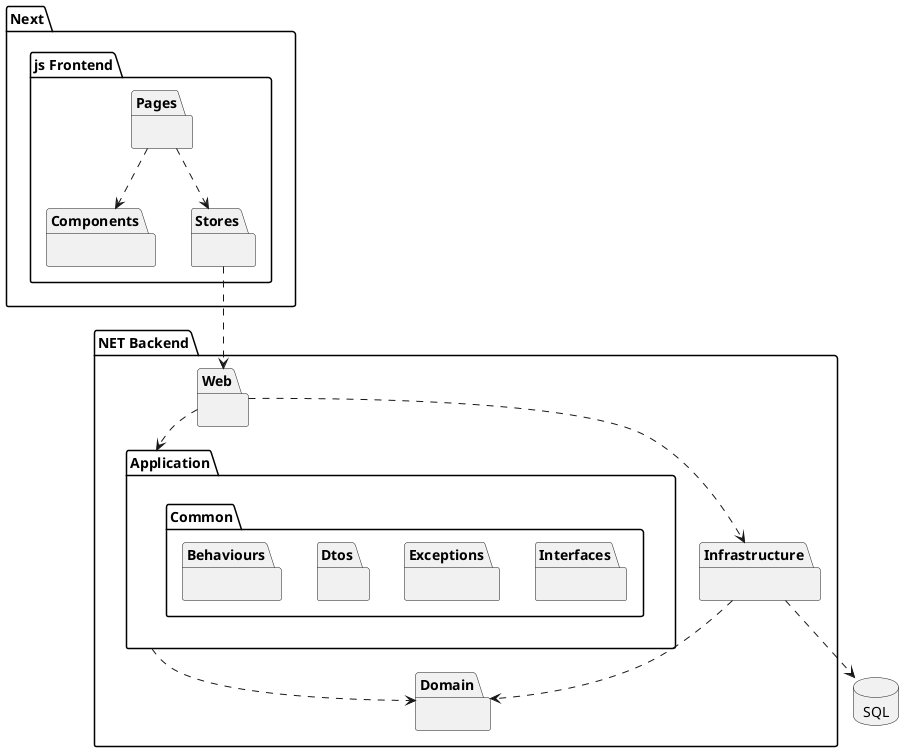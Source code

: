 @startuml
package "Next.js Frontend" {
  package "Pages" {}
  package "Components" {}
  package "Stores" {}
}

package ".NET Backend" {
  package "Web" {}
  package "Application" {
      package "Common" {
          package "Interfaces" {}
          package "Exceptions" {}
          package "Dtos" {}
          package "Behaviours" {}
      }
  }
  package "Infrastructure" {}
  package "Domain" {}
}

database "SQL" {

}

Infrastructure ..> SQL
Web ..> Infrastructure
Web ..> Application
Application ..> Domain
Infrastructure ..> Domain

Stores ..> Web
Pages ..> Stores 
Pages ..> Components
@enduml